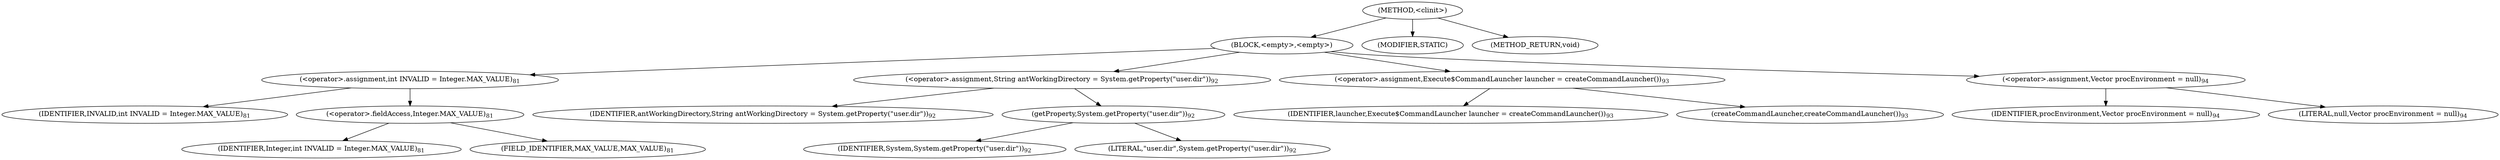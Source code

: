 digraph "&lt;clinit&gt;" {  
"1566" [label = <(METHOD,&lt;clinit&gt;)> ]
"1567" [label = <(BLOCK,&lt;empty&gt;,&lt;empty&gt;)> ]
"1568" [label = <(&lt;operator&gt;.assignment,int INVALID = Integer.MAX_VALUE)<SUB>81</SUB>> ]
"1569" [label = <(IDENTIFIER,INVALID,int INVALID = Integer.MAX_VALUE)<SUB>81</SUB>> ]
"1570" [label = <(&lt;operator&gt;.fieldAccess,Integer.MAX_VALUE)<SUB>81</SUB>> ]
"1571" [label = <(IDENTIFIER,Integer,int INVALID = Integer.MAX_VALUE)<SUB>81</SUB>> ]
"1572" [label = <(FIELD_IDENTIFIER,MAX_VALUE,MAX_VALUE)<SUB>81</SUB>> ]
"1573" [label = <(&lt;operator&gt;.assignment,String antWorkingDirectory = System.getProperty(&quot;user.dir&quot;))<SUB>92</SUB>> ]
"1574" [label = <(IDENTIFIER,antWorkingDirectory,String antWorkingDirectory = System.getProperty(&quot;user.dir&quot;))<SUB>92</SUB>> ]
"1575" [label = <(getProperty,System.getProperty(&quot;user.dir&quot;))<SUB>92</SUB>> ]
"1576" [label = <(IDENTIFIER,System,System.getProperty(&quot;user.dir&quot;))<SUB>92</SUB>> ]
"1577" [label = <(LITERAL,&quot;user.dir&quot;,System.getProperty(&quot;user.dir&quot;))<SUB>92</SUB>> ]
"1578" [label = <(&lt;operator&gt;.assignment,Execute$CommandLauncher launcher = createCommandLauncher())<SUB>93</SUB>> ]
"1579" [label = <(IDENTIFIER,launcher,Execute$CommandLauncher launcher = createCommandLauncher())<SUB>93</SUB>> ]
"1580" [label = <(createCommandLauncher,createCommandLauncher())<SUB>93</SUB>> ]
"1581" [label = <(&lt;operator&gt;.assignment,Vector procEnvironment = null)<SUB>94</SUB>> ]
"1582" [label = <(IDENTIFIER,procEnvironment,Vector procEnvironment = null)<SUB>94</SUB>> ]
"1583" [label = <(LITERAL,null,Vector procEnvironment = null)<SUB>94</SUB>> ]
"1584" [label = <(MODIFIER,STATIC)> ]
"1585" [label = <(METHOD_RETURN,void)> ]
  "1566" -> "1567" 
  "1566" -> "1584" 
  "1566" -> "1585" 
  "1567" -> "1568" 
  "1567" -> "1573" 
  "1567" -> "1578" 
  "1567" -> "1581" 
  "1568" -> "1569" 
  "1568" -> "1570" 
  "1570" -> "1571" 
  "1570" -> "1572" 
  "1573" -> "1574" 
  "1573" -> "1575" 
  "1575" -> "1576" 
  "1575" -> "1577" 
  "1578" -> "1579" 
  "1578" -> "1580" 
  "1581" -> "1582" 
  "1581" -> "1583" 
}
